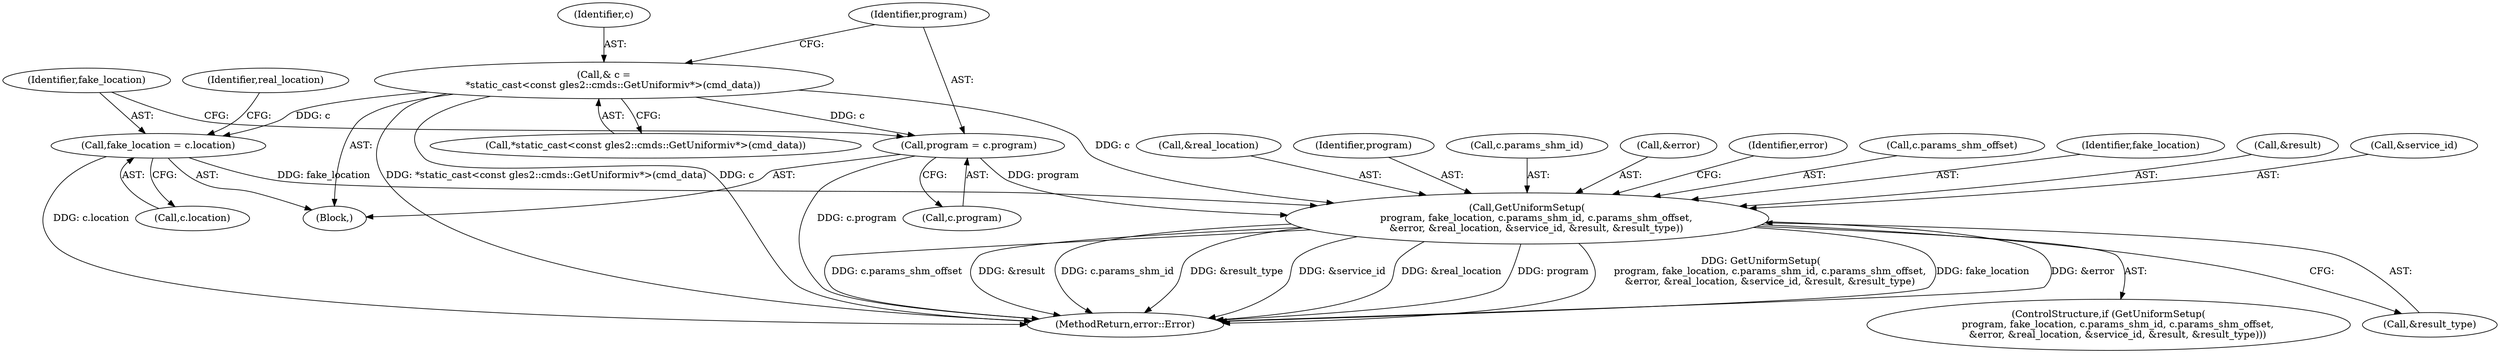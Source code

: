digraph "1_Chrome_181c7400b2bf50ba02ac77149749fb419b4d4797_1@del" {
"1000133" [label="(Call,GetUniformSetup(\n      program, fake_location, c.params_shm_id, c.params_shm_offset,\n      &error, &real_location, &service_id, &result, &result_type))"];
"1000112" [label="(Call,program = c.program)"];
"1000105" [label="(Call,& c =\n      *static_cast<const gles2::cmds::GetUniformiv*>(cmd_data))"];
"1000118" [label="(Call,fake_location = c.location)"];
"1000112" [label="(Call,program = c.program)"];
"1000120" [label="(Call,c.location)"];
"1000107" [label="(Call,*static_cast<const gles2::cmds::GetUniformiv*>(cmd_data))"];
"1000132" [label="(ControlStructure,if (GetUniformSetup(\n      program, fake_location, c.params_shm_id, c.params_shm_offset,\n      &error, &real_location, &service_id, &result, &result_type)))"];
"1000106" [label="(Identifier,c)"];
"1000150" [label="(Call,&result_type)"];
"1000144" [label="(Call,&real_location)"];
"1000114" [label="(Call,c.program)"];
"1000119" [label="(Identifier,fake_location)"];
"1000134" [label="(Identifier,program)"];
"1000136" [label="(Call,c.params_shm_id)"];
"1000103" [label="(Block,)"];
"1000142" [label="(Call,&error)"];
"1000154" [label="(Identifier,error)"];
"1000133" [label="(Call,GetUniformSetup(\n      program, fake_location, c.params_shm_id, c.params_shm_offset,\n      &error, &real_location, &service_id, &result, &result_type))"];
"1000105" [label="(Call,& c =\n      *static_cast<const gles2::cmds::GetUniformiv*>(cmd_data))"];
"1000118" [label="(Call,fake_location = c.location)"];
"1000127" [label="(Identifier,real_location)"];
"1000139" [label="(Call,c.params_shm_offset)"];
"1000135" [label="(Identifier,fake_location)"];
"1000148" [label="(Call,&result)"];
"1000113" [label="(Identifier,program)"];
"1000146" [label="(Call,&service_id)"];
"1000155" [label="(MethodReturn,error::Error)"];
"1000133" -> "1000132"  [label="AST: "];
"1000133" -> "1000150"  [label="CFG: "];
"1000134" -> "1000133"  [label="AST: "];
"1000135" -> "1000133"  [label="AST: "];
"1000136" -> "1000133"  [label="AST: "];
"1000139" -> "1000133"  [label="AST: "];
"1000142" -> "1000133"  [label="AST: "];
"1000144" -> "1000133"  [label="AST: "];
"1000146" -> "1000133"  [label="AST: "];
"1000148" -> "1000133"  [label="AST: "];
"1000150" -> "1000133"  [label="AST: "];
"1000154" -> "1000133"  [label="CFG: "];
"1000133" -> "1000155"  [label="DDG: &error"];
"1000133" -> "1000155"  [label="DDG: c.params_shm_offset"];
"1000133" -> "1000155"  [label="DDG: &result"];
"1000133" -> "1000155"  [label="DDG: c.params_shm_id"];
"1000133" -> "1000155"  [label="DDG: &result_type"];
"1000133" -> "1000155"  [label="DDG: &service_id"];
"1000133" -> "1000155"  [label="DDG: &real_location"];
"1000133" -> "1000155"  [label="DDG: program"];
"1000133" -> "1000155"  [label="DDG: GetUniformSetup(\n      program, fake_location, c.params_shm_id, c.params_shm_offset,\n      &error, &real_location, &service_id, &result, &result_type)"];
"1000133" -> "1000155"  [label="DDG: fake_location"];
"1000112" -> "1000133"  [label="DDG: program"];
"1000118" -> "1000133"  [label="DDG: fake_location"];
"1000105" -> "1000133"  [label="DDG: c"];
"1000112" -> "1000103"  [label="AST: "];
"1000112" -> "1000114"  [label="CFG: "];
"1000113" -> "1000112"  [label="AST: "];
"1000114" -> "1000112"  [label="AST: "];
"1000119" -> "1000112"  [label="CFG: "];
"1000112" -> "1000155"  [label="DDG: c.program"];
"1000105" -> "1000112"  [label="DDG: c"];
"1000105" -> "1000103"  [label="AST: "];
"1000105" -> "1000107"  [label="CFG: "];
"1000106" -> "1000105"  [label="AST: "];
"1000107" -> "1000105"  [label="AST: "];
"1000113" -> "1000105"  [label="CFG: "];
"1000105" -> "1000155"  [label="DDG: *static_cast<const gles2::cmds::GetUniformiv*>(cmd_data)"];
"1000105" -> "1000155"  [label="DDG: c"];
"1000105" -> "1000118"  [label="DDG: c"];
"1000118" -> "1000103"  [label="AST: "];
"1000118" -> "1000120"  [label="CFG: "];
"1000119" -> "1000118"  [label="AST: "];
"1000120" -> "1000118"  [label="AST: "];
"1000127" -> "1000118"  [label="CFG: "];
"1000118" -> "1000155"  [label="DDG: c.location"];
}
